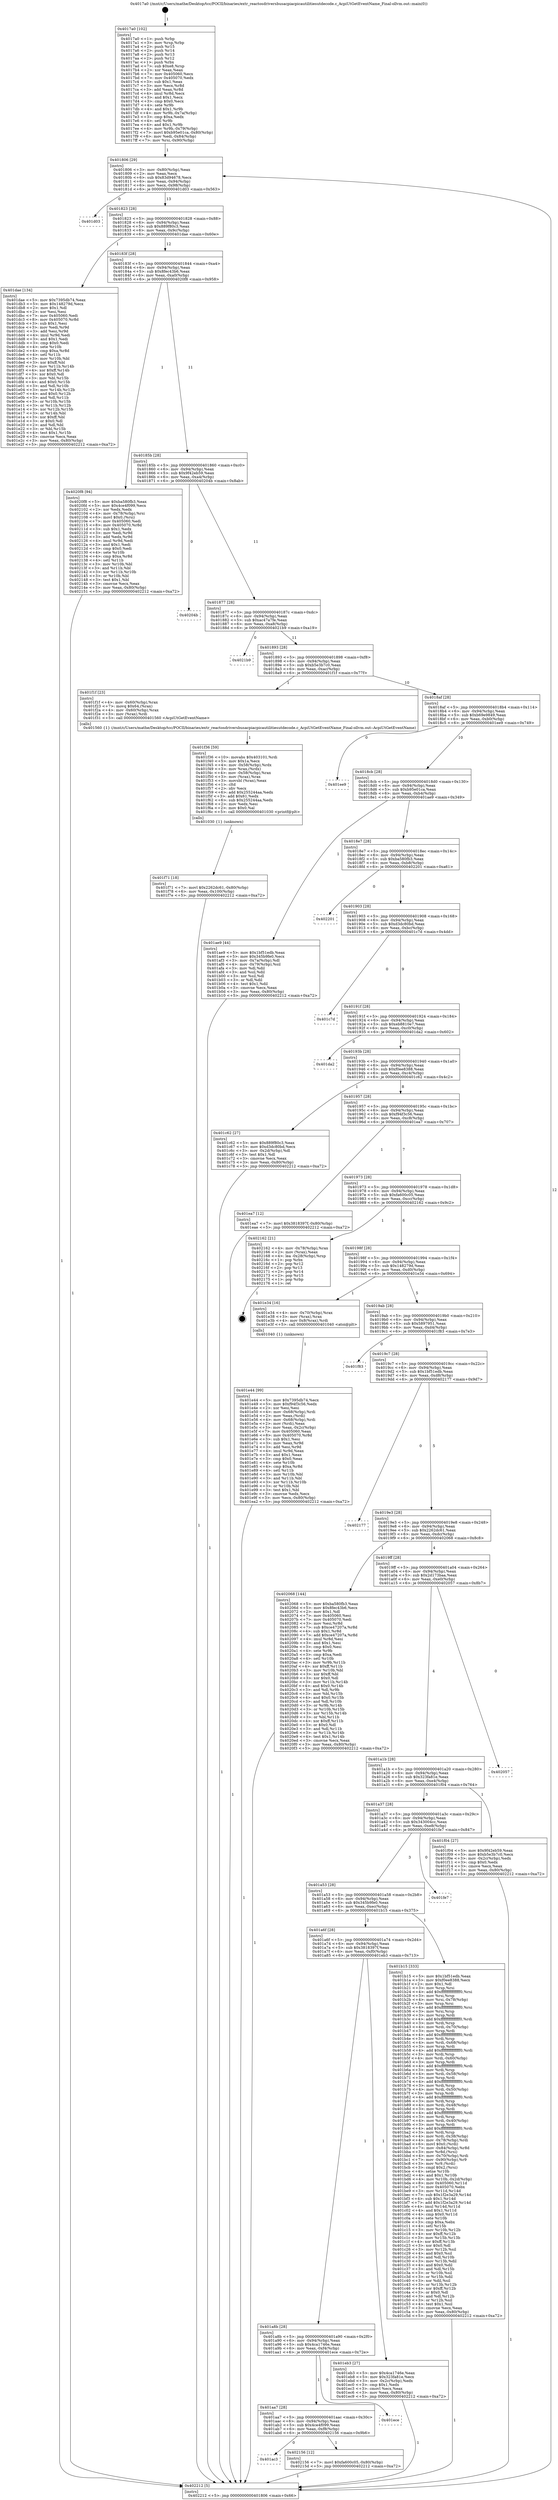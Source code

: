 digraph "0x4017a0" {
  label = "0x4017a0 (/mnt/c/Users/mathe/Desktop/tcc/POCII/binaries/extr_reactosdriversbusacpiacpicautilitiesutdecode.c_AcpiUtGetEventName_Final-ollvm.out::main(0))"
  labelloc = "t"
  node[shape=record]

  Entry [label="",width=0.3,height=0.3,shape=circle,fillcolor=black,style=filled]
  "0x401806" [label="{
     0x401806 [29]\l
     | [instrs]\l
     &nbsp;&nbsp;0x401806 \<+3\>: mov -0x80(%rbp),%eax\l
     &nbsp;&nbsp;0x401809 \<+2\>: mov %eax,%ecx\l
     &nbsp;&nbsp;0x40180b \<+6\>: sub $0x83d94678,%ecx\l
     &nbsp;&nbsp;0x401811 \<+6\>: mov %eax,-0x94(%rbp)\l
     &nbsp;&nbsp;0x401817 \<+6\>: mov %ecx,-0x98(%rbp)\l
     &nbsp;&nbsp;0x40181d \<+6\>: je 0000000000401d03 \<main+0x563\>\l
  }"]
  "0x401d03" [label="{
     0x401d03\l
  }", style=dashed]
  "0x401823" [label="{
     0x401823 [28]\l
     | [instrs]\l
     &nbsp;&nbsp;0x401823 \<+5\>: jmp 0000000000401828 \<main+0x88\>\l
     &nbsp;&nbsp;0x401828 \<+6\>: mov -0x94(%rbp),%eax\l
     &nbsp;&nbsp;0x40182e \<+5\>: sub $0x889f80c3,%eax\l
     &nbsp;&nbsp;0x401833 \<+6\>: mov %eax,-0x9c(%rbp)\l
     &nbsp;&nbsp;0x401839 \<+6\>: je 0000000000401dae \<main+0x60e\>\l
  }"]
  Exit [label="",width=0.3,height=0.3,shape=circle,fillcolor=black,style=filled,peripheries=2]
  "0x401dae" [label="{
     0x401dae [134]\l
     | [instrs]\l
     &nbsp;&nbsp;0x401dae \<+5\>: mov $0x7395db74,%eax\l
     &nbsp;&nbsp;0x401db3 \<+5\>: mov $0x148279d,%ecx\l
     &nbsp;&nbsp;0x401db8 \<+2\>: mov $0x1,%dl\l
     &nbsp;&nbsp;0x401dba \<+2\>: xor %esi,%esi\l
     &nbsp;&nbsp;0x401dbc \<+7\>: mov 0x405060,%edi\l
     &nbsp;&nbsp;0x401dc3 \<+8\>: mov 0x405070,%r8d\l
     &nbsp;&nbsp;0x401dcb \<+3\>: sub $0x1,%esi\l
     &nbsp;&nbsp;0x401dce \<+3\>: mov %edi,%r9d\l
     &nbsp;&nbsp;0x401dd1 \<+3\>: add %esi,%r9d\l
     &nbsp;&nbsp;0x401dd4 \<+4\>: imul %r9d,%edi\l
     &nbsp;&nbsp;0x401dd8 \<+3\>: and $0x1,%edi\l
     &nbsp;&nbsp;0x401ddb \<+3\>: cmp $0x0,%edi\l
     &nbsp;&nbsp;0x401dde \<+4\>: sete %r10b\l
     &nbsp;&nbsp;0x401de2 \<+4\>: cmp $0xa,%r8d\l
     &nbsp;&nbsp;0x401de6 \<+4\>: setl %r11b\l
     &nbsp;&nbsp;0x401dea \<+3\>: mov %r10b,%bl\l
     &nbsp;&nbsp;0x401ded \<+3\>: xor $0xff,%bl\l
     &nbsp;&nbsp;0x401df0 \<+3\>: mov %r11b,%r14b\l
     &nbsp;&nbsp;0x401df3 \<+4\>: xor $0xff,%r14b\l
     &nbsp;&nbsp;0x401df7 \<+3\>: xor $0x0,%dl\l
     &nbsp;&nbsp;0x401dfa \<+3\>: mov %bl,%r15b\l
     &nbsp;&nbsp;0x401dfd \<+4\>: and $0x0,%r15b\l
     &nbsp;&nbsp;0x401e01 \<+3\>: and %dl,%r10b\l
     &nbsp;&nbsp;0x401e04 \<+3\>: mov %r14b,%r12b\l
     &nbsp;&nbsp;0x401e07 \<+4\>: and $0x0,%r12b\l
     &nbsp;&nbsp;0x401e0b \<+3\>: and %dl,%r11b\l
     &nbsp;&nbsp;0x401e0e \<+3\>: or %r10b,%r15b\l
     &nbsp;&nbsp;0x401e11 \<+3\>: or %r11b,%r12b\l
     &nbsp;&nbsp;0x401e14 \<+3\>: xor %r12b,%r15b\l
     &nbsp;&nbsp;0x401e17 \<+3\>: or %r14b,%bl\l
     &nbsp;&nbsp;0x401e1a \<+3\>: xor $0xff,%bl\l
     &nbsp;&nbsp;0x401e1d \<+3\>: or $0x0,%dl\l
     &nbsp;&nbsp;0x401e20 \<+2\>: and %dl,%bl\l
     &nbsp;&nbsp;0x401e22 \<+3\>: or %bl,%r15b\l
     &nbsp;&nbsp;0x401e25 \<+4\>: test $0x1,%r15b\l
     &nbsp;&nbsp;0x401e29 \<+3\>: cmovne %ecx,%eax\l
     &nbsp;&nbsp;0x401e2c \<+3\>: mov %eax,-0x80(%rbp)\l
     &nbsp;&nbsp;0x401e2f \<+5\>: jmp 0000000000402212 \<main+0xa72\>\l
  }"]
  "0x40183f" [label="{
     0x40183f [28]\l
     | [instrs]\l
     &nbsp;&nbsp;0x40183f \<+5\>: jmp 0000000000401844 \<main+0xa4\>\l
     &nbsp;&nbsp;0x401844 \<+6\>: mov -0x94(%rbp),%eax\l
     &nbsp;&nbsp;0x40184a \<+5\>: sub $0x8fec43b6,%eax\l
     &nbsp;&nbsp;0x40184f \<+6\>: mov %eax,-0xa0(%rbp)\l
     &nbsp;&nbsp;0x401855 \<+6\>: je 00000000004020f8 \<main+0x958\>\l
  }"]
  "0x401ac3" [label="{
     0x401ac3\l
  }", style=dashed]
  "0x4020f8" [label="{
     0x4020f8 [94]\l
     | [instrs]\l
     &nbsp;&nbsp;0x4020f8 \<+5\>: mov $0xba580fb3,%eax\l
     &nbsp;&nbsp;0x4020fd \<+5\>: mov $0x4ce4f099,%ecx\l
     &nbsp;&nbsp;0x402102 \<+2\>: xor %edx,%edx\l
     &nbsp;&nbsp;0x402104 \<+4\>: mov -0x78(%rbp),%rsi\l
     &nbsp;&nbsp;0x402108 \<+6\>: movl $0x0,(%rsi)\l
     &nbsp;&nbsp;0x40210e \<+7\>: mov 0x405060,%edi\l
     &nbsp;&nbsp;0x402115 \<+8\>: mov 0x405070,%r8d\l
     &nbsp;&nbsp;0x40211d \<+3\>: sub $0x1,%edx\l
     &nbsp;&nbsp;0x402120 \<+3\>: mov %edi,%r9d\l
     &nbsp;&nbsp;0x402123 \<+3\>: add %edx,%r9d\l
     &nbsp;&nbsp;0x402126 \<+4\>: imul %r9d,%edi\l
     &nbsp;&nbsp;0x40212a \<+3\>: and $0x1,%edi\l
     &nbsp;&nbsp;0x40212d \<+3\>: cmp $0x0,%edi\l
     &nbsp;&nbsp;0x402130 \<+4\>: sete %r10b\l
     &nbsp;&nbsp;0x402134 \<+4\>: cmp $0xa,%r8d\l
     &nbsp;&nbsp;0x402138 \<+4\>: setl %r11b\l
     &nbsp;&nbsp;0x40213c \<+3\>: mov %r10b,%bl\l
     &nbsp;&nbsp;0x40213f \<+3\>: and %r11b,%bl\l
     &nbsp;&nbsp;0x402142 \<+3\>: xor %r11b,%r10b\l
     &nbsp;&nbsp;0x402145 \<+3\>: or %r10b,%bl\l
     &nbsp;&nbsp;0x402148 \<+3\>: test $0x1,%bl\l
     &nbsp;&nbsp;0x40214b \<+3\>: cmovne %ecx,%eax\l
     &nbsp;&nbsp;0x40214e \<+3\>: mov %eax,-0x80(%rbp)\l
     &nbsp;&nbsp;0x402151 \<+5\>: jmp 0000000000402212 \<main+0xa72\>\l
  }"]
  "0x40185b" [label="{
     0x40185b [28]\l
     | [instrs]\l
     &nbsp;&nbsp;0x40185b \<+5\>: jmp 0000000000401860 \<main+0xc0\>\l
     &nbsp;&nbsp;0x401860 \<+6\>: mov -0x94(%rbp),%eax\l
     &nbsp;&nbsp;0x401866 \<+5\>: sub $0x9f42eb59,%eax\l
     &nbsp;&nbsp;0x40186b \<+6\>: mov %eax,-0xa4(%rbp)\l
     &nbsp;&nbsp;0x401871 \<+6\>: je 000000000040204b \<main+0x8ab\>\l
  }"]
  "0x402156" [label="{
     0x402156 [12]\l
     | [instrs]\l
     &nbsp;&nbsp;0x402156 \<+7\>: movl $0xfa600c05,-0x80(%rbp)\l
     &nbsp;&nbsp;0x40215d \<+5\>: jmp 0000000000402212 \<main+0xa72\>\l
  }"]
  "0x40204b" [label="{
     0x40204b\l
  }", style=dashed]
  "0x401877" [label="{
     0x401877 [28]\l
     | [instrs]\l
     &nbsp;&nbsp;0x401877 \<+5\>: jmp 000000000040187c \<main+0xdc\>\l
     &nbsp;&nbsp;0x40187c \<+6\>: mov -0x94(%rbp),%eax\l
     &nbsp;&nbsp;0x401882 \<+5\>: sub $0xac47a7fe,%eax\l
     &nbsp;&nbsp;0x401887 \<+6\>: mov %eax,-0xa8(%rbp)\l
     &nbsp;&nbsp;0x40188d \<+6\>: je 00000000004021b9 \<main+0xa19\>\l
  }"]
  "0x401aa7" [label="{
     0x401aa7 [28]\l
     | [instrs]\l
     &nbsp;&nbsp;0x401aa7 \<+5\>: jmp 0000000000401aac \<main+0x30c\>\l
     &nbsp;&nbsp;0x401aac \<+6\>: mov -0x94(%rbp),%eax\l
     &nbsp;&nbsp;0x401ab2 \<+5\>: sub $0x4ce4f099,%eax\l
     &nbsp;&nbsp;0x401ab7 \<+6\>: mov %eax,-0xf8(%rbp)\l
     &nbsp;&nbsp;0x401abd \<+6\>: je 0000000000402156 \<main+0x9b6\>\l
  }"]
  "0x4021b9" [label="{
     0x4021b9\l
  }", style=dashed]
  "0x401893" [label="{
     0x401893 [28]\l
     | [instrs]\l
     &nbsp;&nbsp;0x401893 \<+5\>: jmp 0000000000401898 \<main+0xf8\>\l
     &nbsp;&nbsp;0x401898 \<+6\>: mov -0x94(%rbp),%eax\l
     &nbsp;&nbsp;0x40189e \<+5\>: sub $0xb5e3b7c0,%eax\l
     &nbsp;&nbsp;0x4018a3 \<+6\>: mov %eax,-0xac(%rbp)\l
     &nbsp;&nbsp;0x4018a9 \<+6\>: je 0000000000401f1f \<main+0x77f\>\l
  }"]
  "0x401ece" [label="{
     0x401ece\l
  }", style=dashed]
  "0x401f1f" [label="{
     0x401f1f [23]\l
     | [instrs]\l
     &nbsp;&nbsp;0x401f1f \<+4\>: mov -0x60(%rbp),%rax\l
     &nbsp;&nbsp;0x401f23 \<+7\>: movq $0x64,(%rax)\l
     &nbsp;&nbsp;0x401f2a \<+4\>: mov -0x60(%rbp),%rax\l
     &nbsp;&nbsp;0x401f2e \<+3\>: mov (%rax),%rdi\l
     &nbsp;&nbsp;0x401f31 \<+5\>: call 0000000000401560 \<AcpiUtGetEventName\>\l
     | [calls]\l
     &nbsp;&nbsp;0x401560 \{1\} (/mnt/c/Users/mathe/Desktop/tcc/POCII/binaries/extr_reactosdriversbusacpiacpicautilitiesutdecode.c_AcpiUtGetEventName_Final-ollvm.out::AcpiUtGetEventName)\l
  }"]
  "0x4018af" [label="{
     0x4018af [28]\l
     | [instrs]\l
     &nbsp;&nbsp;0x4018af \<+5\>: jmp 00000000004018b4 \<main+0x114\>\l
     &nbsp;&nbsp;0x4018b4 \<+6\>: mov -0x94(%rbp),%eax\l
     &nbsp;&nbsp;0x4018ba \<+5\>: sub $0xb69e9849,%eax\l
     &nbsp;&nbsp;0x4018bf \<+6\>: mov %eax,-0xb0(%rbp)\l
     &nbsp;&nbsp;0x4018c5 \<+6\>: je 0000000000401ee9 \<main+0x749\>\l
  }"]
  "0x401f71" [label="{
     0x401f71 [18]\l
     | [instrs]\l
     &nbsp;&nbsp;0x401f71 \<+7\>: movl $0x2262dc61,-0x80(%rbp)\l
     &nbsp;&nbsp;0x401f78 \<+6\>: mov %eax,-0x100(%rbp)\l
     &nbsp;&nbsp;0x401f7e \<+5\>: jmp 0000000000402212 \<main+0xa72\>\l
  }"]
  "0x401ee9" [label="{
     0x401ee9\l
  }", style=dashed]
  "0x4018cb" [label="{
     0x4018cb [28]\l
     | [instrs]\l
     &nbsp;&nbsp;0x4018cb \<+5\>: jmp 00000000004018d0 \<main+0x130\>\l
     &nbsp;&nbsp;0x4018d0 \<+6\>: mov -0x94(%rbp),%eax\l
     &nbsp;&nbsp;0x4018d6 \<+5\>: sub $0xb95e01ca,%eax\l
     &nbsp;&nbsp;0x4018db \<+6\>: mov %eax,-0xb4(%rbp)\l
     &nbsp;&nbsp;0x4018e1 \<+6\>: je 0000000000401ae9 \<main+0x349\>\l
  }"]
  "0x401f36" [label="{
     0x401f36 [59]\l
     | [instrs]\l
     &nbsp;&nbsp;0x401f36 \<+10\>: movabs $0x403101,%rdi\l
     &nbsp;&nbsp;0x401f40 \<+5\>: mov $0x1a,%ecx\l
     &nbsp;&nbsp;0x401f45 \<+4\>: mov -0x58(%rbp),%rdx\l
     &nbsp;&nbsp;0x401f49 \<+3\>: mov %rax,(%rdx)\l
     &nbsp;&nbsp;0x401f4c \<+4\>: mov -0x58(%rbp),%rax\l
     &nbsp;&nbsp;0x401f50 \<+3\>: mov (%rax),%rax\l
     &nbsp;&nbsp;0x401f53 \<+3\>: movsbl (%rax),%eax\l
     &nbsp;&nbsp;0x401f56 \<+1\>: cltd\l
     &nbsp;&nbsp;0x401f57 \<+2\>: idiv %ecx\l
     &nbsp;&nbsp;0x401f59 \<+6\>: add $0x255244aa,%edx\l
     &nbsp;&nbsp;0x401f5f \<+3\>: add $0x61,%edx\l
     &nbsp;&nbsp;0x401f62 \<+6\>: sub $0x255244aa,%edx\l
     &nbsp;&nbsp;0x401f68 \<+2\>: mov %edx,%esi\l
     &nbsp;&nbsp;0x401f6a \<+2\>: mov $0x0,%al\l
     &nbsp;&nbsp;0x401f6c \<+5\>: call 0000000000401030 \<printf@plt\>\l
     | [calls]\l
     &nbsp;&nbsp;0x401030 \{1\} (unknown)\l
  }"]
  "0x401ae9" [label="{
     0x401ae9 [44]\l
     | [instrs]\l
     &nbsp;&nbsp;0x401ae9 \<+5\>: mov $0x1bf51edb,%eax\l
     &nbsp;&nbsp;0x401aee \<+5\>: mov $0x345b9fe0,%ecx\l
     &nbsp;&nbsp;0x401af3 \<+3\>: mov -0x7a(%rbp),%dl\l
     &nbsp;&nbsp;0x401af6 \<+4\>: mov -0x79(%rbp),%sil\l
     &nbsp;&nbsp;0x401afa \<+3\>: mov %dl,%dil\l
     &nbsp;&nbsp;0x401afd \<+3\>: and %sil,%dil\l
     &nbsp;&nbsp;0x401b00 \<+3\>: xor %sil,%dl\l
     &nbsp;&nbsp;0x401b03 \<+3\>: or %dl,%dil\l
     &nbsp;&nbsp;0x401b06 \<+4\>: test $0x1,%dil\l
     &nbsp;&nbsp;0x401b0a \<+3\>: cmovne %ecx,%eax\l
     &nbsp;&nbsp;0x401b0d \<+3\>: mov %eax,-0x80(%rbp)\l
     &nbsp;&nbsp;0x401b10 \<+5\>: jmp 0000000000402212 \<main+0xa72\>\l
  }"]
  "0x4018e7" [label="{
     0x4018e7 [28]\l
     | [instrs]\l
     &nbsp;&nbsp;0x4018e7 \<+5\>: jmp 00000000004018ec \<main+0x14c\>\l
     &nbsp;&nbsp;0x4018ec \<+6\>: mov -0x94(%rbp),%eax\l
     &nbsp;&nbsp;0x4018f2 \<+5\>: sub $0xba580fb3,%eax\l
     &nbsp;&nbsp;0x4018f7 \<+6\>: mov %eax,-0xb8(%rbp)\l
     &nbsp;&nbsp;0x4018fd \<+6\>: je 0000000000402201 \<main+0xa61\>\l
  }"]
  "0x402212" [label="{
     0x402212 [5]\l
     | [instrs]\l
     &nbsp;&nbsp;0x402212 \<+5\>: jmp 0000000000401806 \<main+0x66\>\l
  }"]
  "0x4017a0" [label="{
     0x4017a0 [102]\l
     | [instrs]\l
     &nbsp;&nbsp;0x4017a0 \<+1\>: push %rbp\l
     &nbsp;&nbsp;0x4017a1 \<+3\>: mov %rsp,%rbp\l
     &nbsp;&nbsp;0x4017a4 \<+2\>: push %r15\l
     &nbsp;&nbsp;0x4017a6 \<+2\>: push %r14\l
     &nbsp;&nbsp;0x4017a8 \<+2\>: push %r13\l
     &nbsp;&nbsp;0x4017aa \<+2\>: push %r12\l
     &nbsp;&nbsp;0x4017ac \<+1\>: push %rbx\l
     &nbsp;&nbsp;0x4017ad \<+7\>: sub $0xe8,%rsp\l
     &nbsp;&nbsp;0x4017b4 \<+2\>: xor %eax,%eax\l
     &nbsp;&nbsp;0x4017b6 \<+7\>: mov 0x405060,%ecx\l
     &nbsp;&nbsp;0x4017bd \<+7\>: mov 0x405070,%edx\l
     &nbsp;&nbsp;0x4017c4 \<+3\>: sub $0x1,%eax\l
     &nbsp;&nbsp;0x4017c7 \<+3\>: mov %ecx,%r8d\l
     &nbsp;&nbsp;0x4017ca \<+3\>: add %eax,%r8d\l
     &nbsp;&nbsp;0x4017cd \<+4\>: imul %r8d,%ecx\l
     &nbsp;&nbsp;0x4017d1 \<+3\>: and $0x1,%ecx\l
     &nbsp;&nbsp;0x4017d4 \<+3\>: cmp $0x0,%ecx\l
     &nbsp;&nbsp;0x4017d7 \<+4\>: sete %r9b\l
     &nbsp;&nbsp;0x4017db \<+4\>: and $0x1,%r9b\l
     &nbsp;&nbsp;0x4017df \<+4\>: mov %r9b,-0x7a(%rbp)\l
     &nbsp;&nbsp;0x4017e3 \<+3\>: cmp $0xa,%edx\l
     &nbsp;&nbsp;0x4017e6 \<+4\>: setl %r9b\l
     &nbsp;&nbsp;0x4017ea \<+4\>: and $0x1,%r9b\l
     &nbsp;&nbsp;0x4017ee \<+4\>: mov %r9b,-0x79(%rbp)\l
     &nbsp;&nbsp;0x4017f2 \<+7\>: movl $0xb95e01ca,-0x80(%rbp)\l
     &nbsp;&nbsp;0x4017f9 \<+6\>: mov %edi,-0x84(%rbp)\l
     &nbsp;&nbsp;0x4017ff \<+7\>: mov %rsi,-0x90(%rbp)\l
  }"]
  "0x401a8b" [label="{
     0x401a8b [28]\l
     | [instrs]\l
     &nbsp;&nbsp;0x401a8b \<+5\>: jmp 0000000000401a90 \<main+0x2f0\>\l
     &nbsp;&nbsp;0x401a90 \<+6\>: mov -0x94(%rbp),%eax\l
     &nbsp;&nbsp;0x401a96 \<+5\>: sub $0x4ca1746e,%eax\l
     &nbsp;&nbsp;0x401a9b \<+6\>: mov %eax,-0xf4(%rbp)\l
     &nbsp;&nbsp;0x401aa1 \<+6\>: je 0000000000401ece \<main+0x72e\>\l
  }"]
  "0x402201" [label="{
     0x402201\l
  }", style=dashed]
  "0x401903" [label="{
     0x401903 [28]\l
     | [instrs]\l
     &nbsp;&nbsp;0x401903 \<+5\>: jmp 0000000000401908 \<main+0x168\>\l
     &nbsp;&nbsp;0x401908 \<+6\>: mov -0x94(%rbp),%eax\l
     &nbsp;&nbsp;0x40190e \<+5\>: sub $0xd3dc80bd,%eax\l
     &nbsp;&nbsp;0x401913 \<+6\>: mov %eax,-0xbc(%rbp)\l
     &nbsp;&nbsp;0x401919 \<+6\>: je 0000000000401c7d \<main+0x4dd\>\l
  }"]
  "0x401eb3" [label="{
     0x401eb3 [27]\l
     | [instrs]\l
     &nbsp;&nbsp;0x401eb3 \<+5\>: mov $0x4ca1746e,%eax\l
     &nbsp;&nbsp;0x401eb8 \<+5\>: mov $0x323fa81e,%ecx\l
     &nbsp;&nbsp;0x401ebd \<+3\>: mov -0x2c(%rbp),%edx\l
     &nbsp;&nbsp;0x401ec0 \<+3\>: cmp $0x1,%edx\l
     &nbsp;&nbsp;0x401ec3 \<+3\>: cmovl %ecx,%eax\l
     &nbsp;&nbsp;0x401ec6 \<+3\>: mov %eax,-0x80(%rbp)\l
     &nbsp;&nbsp;0x401ec9 \<+5\>: jmp 0000000000402212 \<main+0xa72\>\l
  }"]
  "0x401c7d" [label="{
     0x401c7d\l
  }", style=dashed]
  "0x40191f" [label="{
     0x40191f [28]\l
     | [instrs]\l
     &nbsp;&nbsp;0x40191f \<+5\>: jmp 0000000000401924 \<main+0x184\>\l
     &nbsp;&nbsp;0x401924 \<+6\>: mov -0x94(%rbp),%eax\l
     &nbsp;&nbsp;0x40192a \<+5\>: sub $0xeb8810e7,%eax\l
     &nbsp;&nbsp;0x40192f \<+6\>: mov %eax,-0xc0(%rbp)\l
     &nbsp;&nbsp;0x401935 \<+6\>: je 0000000000401da2 \<main+0x602\>\l
  }"]
  "0x401e44" [label="{
     0x401e44 [99]\l
     | [instrs]\l
     &nbsp;&nbsp;0x401e44 \<+5\>: mov $0x7395db74,%ecx\l
     &nbsp;&nbsp;0x401e49 \<+5\>: mov $0xf94f3c56,%edx\l
     &nbsp;&nbsp;0x401e4e \<+2\>: xor %esi,%esi\l
     &nbsp;&nbsp;0x401e50 \<+4\>: mov -0x68(%rbp),%rdi\l
     &nbsp;&nbsp;0x401e54 \<+2\>: mov %eax,(%rdi)\l
     &nbsp;&nbsp;0x401e56 \<+4\>: mov -0x68(%rbp),%rdi\l
     &nbsp;&nbsp;0x401e5a \<+2\>: mov (%rdi),%eax\l
     &nbsp;&nbsp;0x401e5c \<+3\>: mov %eax,-0x2c(%rbp)\l
     &nbsp;&nbsp;0x401e5f \<+7\>: mov 0x405060,%eax\l
     &nbsp;&nbsp;0x401e66 \<+8\>: mov 0x405070,%r8d\l
     &nbsp;&nbsp;0x401e6e \<+3\>: sub $0x1,%esi\l
     &nbsp;&nbsp;0x401e71 \<+3\>: mov %eax,%r9d\l
     &nbsp;&nbsp;0x401e74 \<+3\>: add %esi,%r9d\l
     &nbsp;&nbsp;0x401e77 \<+4\>: imul %r9d,%eax\l
     &nbsp;&nbsp;0x401e7b \<+3\>: and $0x1,%eax\l
     &nbsp;&nbsp;0x401e7e \<+3\>: cmp $0x0,%eax\l
     &nbsp;&nbsp;0x401e81 \<+4\>: sete %r10b\l
     &nbsp;&nbsp;0x401e85 \<+4\>: cmp $0xa,%r8d\l
     &nbsp;&nbsp;0x401e89 \<+4\>: setl %r11b\l
     &nbsp;&nbsp;0x401e8d \<+3\>: mov %r10b,%bl\l
     &nbsp;&nbsp;0x401e90 \<+3\>: and %r11b,%bl\l
     &nbsp;&nbsp;0x401e93 \<+3\>: xor %r11b,%r10b\l
     &nbsp;&nbsp;0x401e96 \<+3\>: or %r10b,%bl\l
     &nbsp;&nbsp;0x401e99 \<+3\>: test $0x1,%bl\l
     &nbsp;&nbsp;0x401e9c \<+3\>: cmovne %edx,%ecx\l
     &nbsp;&nbsp;0x401e9f \<+3\>: mov %ecx,-0x80(%rbp)\l
     &nbsp;&nbsp;0x401ea2 \<+5\>: jmp 0000000000402212 \<main+0xa72\>\l
  }"]
  "0x401da2" [label="{
     0x401da2\l
  }", style=dashed]
  "0x40193b" [label="{
     0x40193b [28]\l
     | [instrs]\l
     &nbsp;&nbsp;0x40193b \<+5\>: jmp 0000000000401940 \<main+0x1a0\>\l
     &nbsp;&nbsp;0x401940 \<+6\>: mov -0x94(%rbp),%eax\l
     &nbsp;&nbsp;0x401946 \<+5\>: sub $0xf0ee8388,%eax\l
     &nbsp;&nbsp;0x40194b \<+6\>: mov %eax,-0xc4(%rbp)\l
     &nbsp;&nbsp;0x401951 \<+6\>: je 0000000000401c62 \<main+0x4c2\>\l
  }"]
  "0x401a6f" [label="{
     0x401a6f [28]\l
     | [instrs]\l
     &nbsp;&nbsp;0x401a6f \<+5\>: jmp 0000000000401a74 \<main+0x2d4\>\l
     &nbsp;&nbsp;0x401a74 \<+6\>: mov -0x94(%rbp),%eax\l
     &nbsp;&nbsp;0x401a7a \<+5\>: sub $0x3818397f,%eax\l
     &nbsp;&nbsp;0x401a7f \<+6\>: mov %eax,-0xf0(%rbp)\l
     &nbsp;&nbsp;0x401a85 \<+6\>: je 0000000000401eb3 \<main+0x713\>\l
  }"]
  "0x401c62" [label="{
     0x401c62 [27]\l
     | [instrs]\l
     &nbsp;&nbsp;0x401c62 \<+5\>: mov $0x889f80c3,%eax\l
     &nbsp;&nbsp;0x401c67 \<+5\>: mov $0xd3dc80bd,%ecx\l
     &nbsp;&nbsp;0x401c6c \<+3\>: mov -0x2d(%rbp),%dl\l
     &nbsp;&nbsp;0x401c6f \<+3\>: test $0x1,%dl\l
     &nbsp;&nbsp;0x401c72 \<+3\>: cmovne %ecx,%eax\l
     &nbsp;&nbsp;0x401c75 \<+3\>: mov %eax,-0x80(%rbp)\l
     &nbsp;&nbsp;0x401c78 \<+5\>: jmp 0000000000402212 \<main+0xa72\>\l
  }"]
  "0x401957" [label="{
     0x401957 [28]\l
     | [instrs]\l
     &nbsp;&nbsp;0x401957 \<+5\>: jmp 000000000040195c \<main+0x1bc\>\l
     &nbsp;&nbsp;0x40195c \<+6\>: mov -0x94(%rbp),%eax\l
     &nbsp;&nbsp;0x401962 \<+5\>: sub $0xf94f3c56,%eax\l
     &nbsp;&nbsp;0x401967 \<+6\>: mov %eax,-0xc8(%rbp)\l
     &nbsp;&nbsp;0x40196d \<+6\>: je 0000000000401ea7 \<main+0x707\>\l
  }"]
  "0x401b15" [label="{
     0x401b15 [333]\l
     | [instrs]\l
     &nbsp;&nbsp;0x401b15 \<+5\>: mov $0x1bf51edb,%eax\l
     &nbsp;&nbsp;0x401b1a \<+5\>: mov $0xf0ee8388,%ecx\l
     &nbsp;&nbsp;0x401b1f \<+2\>: mov $0x1,%dl\l
     &nbsp;&nbsp;0x401b21 \<+3\>: mov %rsp,%rsi\l
     &nbsp;&nbsp;0x401b24 \<+4\>: add $0xfffffffffffffff0,%rsi\l
     &nbsp;&nbsp;0x401b28 \<+3\>: mov %rsi,%rsp\l
     &nbsp;&nbsp;0x401b2b \<+4\>: mov %rsi,-0x78(%rbp)\l
     &nbsp;&nbsp;0x401b2f \<+3\>: mov %rsp,%rsi\l
     &nbsp;&nbsp;0x401b32 \<+4\>: add $0xfffffffffffffff0,%rsi\l
     &nbsp;&nbsp;0x401b36 \<+3\>: mov %rsi,%rsp\l
     &nbsp;&nbsp;0x401b39 \<+3\>: mov %rsp,%rdi\l
     &nbsp;&nbsp;0x401b3c \<+4\>: add $0xfffffffffffffff0,%rdi\l
     &nbsp;&nbsp;0x401b40 \<+3\>: mov %rdi,%rsp\l
     &nbsp;&nbsp;0x401b43 \<+4\>: mov %rdi,-0x70(%rbp)\l
     &nbsp;&nbsp;0x401b47 \<+3\>: mov %rsp,%rdi\l
     &nbsp;&nbsp;0x401b4a \<+4\>: add $0xfffffffffffffff0,%rdi\l
     &nbsp;&nbsp;0x401b4e \<+3\>: mov %rdi,%rsp\l
     &nbsp;&nbsp;0x401b51 \<+4\>: mov %rdi,-0x68(%rbp)\l
     &nbsp;&nbsp;0x401b55 \<+3\>: mov %rsp,%rdi\l
     &nbsp;&nbsp;0x401b58 \<+4\>: add $0xfffffffffffffff0,%rdi\l
     &nbsp;&nbsp;0x401b5c \<+3\>: mov %rdi,%rsp\l
     &nbsp;&nbsp;0x401b5f \<+4\>: mov %rdi,-0x60(%rbp)\l
     &nbsp;&nbsp;0x401b63 \<+3\>: mov %rsp,%rdi\l
     &nbsp;&nbsp;0x401b66 \<+4\>: add $0xfffffffffffffff0,%rdi\l
     &nbsp;&nbsp;0x401b6a \<+3\>: mov %rdi,%rsp\l
     &nbsp;&nbsp;0x401b6d \<+4\>: mov %rdi,-0x58(%rbp)\l
     &nbsp;&nbsp;0x401b71 \<+3\>: mov %rsp,%rdi\l
     &nbsp;&nbsp;0x401b74 \<+4\>: add $0xfffffffffffffff0,%rdi\l
     &nbsp;&nbsp;0x401b78 \<+3\>: mov %rdi,%rsp\l
     &nbsp;&nbsp;0x401b7b \<+4\>: mov %rdi,-0x50(%rbp)\l
     &nbsp;&nbsp;0x401b7f \<+3\>: mov %rsp,%rdi\l
     &nbsp;&nbsp;0x401b82 \<+4\>: add $0xfffffffffffffff0,%rdi\l
     &nbsp;&nbsp;0x401b86 \<+3\>: mov %rdi,%rsp\l
     &nbsp;&nbsp;0x401b89 \<+4\>: mov %rdi,-0x48(%rbp)\l
     &nbsp;&nbsp;0x401b8d \<+3\>: mov %rsp,%rdi\l
     &nbsp;&nbsp;0x401b90 \<+4\>: add $0xfffffffffffffff0,%rdi\l
     &nbsp;&nbsp;0x401b94 \<+3\>: mov %rdi,%rsp\l
     &nbsp;&nbsp;0x401b97 \<+4\>: mov %rdi,-0x40(%rbp)\l
     &nbsp;&nbsp;0x401b9b \<+3\>: mov %rsp,%rdi\l
     &nbsp;&nbsp;0x401b9e \<+4\>: add $0xfffffffffffffff0,%rdi\l
     &nbsp;&nbsp;0x401ba2 \<+3\>: mov %rdi,%rsp\l
     &nbsp;&nbsp;0x401ba5 \<+4\>: mov %rdi,-0x38(%rbp)\l
     &nbsp;&nbsp;0x401ba9 \<+4\>: mov -0x78(%rbp),%rdi\l
     &nbsp;&nbsp;0x401bad \<+6\>: movl $0x0,(%rdi)\l
     &nbsp;&nbsp;0x401bb3 \<+7\>: mov -0x84(%rbp),%r8d\l
     &nbsp;&nbsp;0x401bba \<+3\>: mov %r8d,(%rsi)\l
     &nbsp;&nbsp;0x401bbd \<+4\>: mov -0x70(%rbp),%rdi\l
     &nbsp;&nbsp;0x401bc1 \<+7\>: mov -0x90(%rbp),%r9\l
     &nbsp;&nbsp;0x401bc8 \<+3\>: mov %r9,(%rdi)\l
     &nbsp;&nbsp;0x401bcb \<+3\>: cmpl $0x2,(%rsi)\l
     &nbsp;&nbsp;0x401bce \<+4\>: setne %r10b\l
     &nbsp;&nbsp;0x401bd2 \<+4\>: and $0x1,%r10b\l
     &nbsp;&nbsp;0x401bd6 \<+4\>: mov %r10b,-0x2d(%rbp)\l
     &nbsp;&nbsp;0x401bda \<+8\>: mov 0x405060,%r11d\l
     &nbsp;&nbsp;0x401be2 \<+7\>: mov 0x405070,%ebx\l
     &nbsp;&nbsp;0x401be9 \<+3\>: mov %r11d,%r14d\l
     &nbsp;&nbsp;0x401bec \<+7\>: sub $0x1f2e3a29,%r14d\l
     &nbsp;&nbsp;0x401bf3 \<+4\>: sub $0x1,%r14d\l
     &nbsp;&nbsp;0x401bf7 \<+7\>: add $0x1f2e3a29,%r14d\l
     &nbsp;&nbsp;0x401bfe \<+4\>: imul %r14d,%r11d\l
     &nbsp;&nbsp;0x401c02 \<+4\>: and $0x1,%r11d\l
     &nbsp;&nbsp;0x401c06 \<+4\>: cmp $0x0,%r11d\l
     &nbsp;&nbsp;0x401c0a \<+4\>: sete %r10b\l
     &nbsp;&nbsp;0x401c0e \<+3\>: cmp $0xa,%ebx\l
     &nbsp;&nbsp;0x401c11 \<+4\>: setl %r15b\l
     &nbsp;&nbsp;0x401c15 \<+3\>: mov %r10b,%r12b\l
     &nbsp;&nbsp;0x401c18 \<+4\>: xor $0xff,%r12b\l
     &nbsp;&nbsp;0x401c1c \<+3\>: mov %r15b,%r13b\l
     &nbsp;&nbsp;0x401c1f \<+4\>: xor $0xff,%r13b\l
     &nbsp;&nbsp;0x401c23 \<+3\>: xor $0x0,%dl\l
     &nbsp;&nbsp;0x401c26 \<+3\>: mov %r12b,%sil\l
     &nbsp;&nbsp;0x401c29 \<+4\>: and $0x0,%sil\l
     &nbsp;&nbsp;0x401c2d \<+3\>: and %dl,%r10b\l
     &nbsp;&nbsp;0x401c30 \<+3\>: mov %r13b,%dil\l
     &nbsp;&nbsp;0x401c33 \<+4\>: and $0x0,%dil\l
     &nbsp;&nbsp;0x401c37 \<+3\>: and %dl,%r15b\l
     &nbsp;&nbsp;0x401c3a \<+3\>: or %r10b,%sil\l
     &nbsp;&nbsp;0x401c3d \<+3\>: or %r15b,%dil\l
     &nbsp;&nbsp;0x401c40 \<+3\>: xor %dil,%sil\l
     &nbsp;&nbsp;0x401c43 \<+3\>: or %r13b,%r12b\l
     &nbsp;&nbsp;0x401c46 \<+4\>: xor $0xff,%r12b\l
     &nbsp;&nbsp;0x401c4a \<+3\>: or $0x0,%dl\l
     &nbsp;&nbsp;0x401c4d \<+3\>: and %dl,%r12b\l
     &nbsp;&nbsp;0x401c50 \<+3\>: or %r12b,%sil\l
     &nbsp;&nbsp;0x401c53 \<+4\>: test $0x1,%sil\l
     &nbsp;&nbsp;0x401c57 \<+3\>: cmovne %ecx,%eax\l
     &nbsp;&nbsp;0x401c5a \<+3\>: mov %eax,-0x80(%rbp)\l
     &nbsp;&nbsp;0x401c5d \<+5\>: jmp 0000000000402212 \<main+0xa72\>\l
  }"]
  "0x401ea7" [label="{
     0x401ea7 [12]\l
     | [instrs]\l
     &nbsp;&nbsp;0x401ea7 \<+7\>: movl $0x3818397f,-0x80(%rbp)\l
     &nbsp;&nbsp;0x401eae \<+5\>: jmp 0000000000402212 \<main+0xa72\>\l
  }"]
  "0x401973" [label="{
     0x401973 [28]\l
     | [instrs]\l
     &nbsp;&nbsp;0x401973 \<+5\>: jmp 0000000000401978 \<main+0x1d8\>\l
     &nbsp;&nbsp;0x401978 \<+6\>: mov -0x94(%rbp),%eax\l
     &nbsp;&nbsp;0x40197e \<+5\>: sub $0xfa600c05,%eax\l
     &nbsp;&nbsp;0x401983 \<+6\>: mov %eax,-0xcc(%rbp)\l
     &nbsp;&nbsp;0x401989 \<+6\>: je 0000000000402162 \<main+0x9c2\>\l
  }"]
  "0x401a53" [label="{
     0x401a53 [28]\l
     | [instrs]\l
     &nbsp;&nbsp;0x401a53 \<+5\>: jmp 0000000000401a58 \<main+0x2b8\>\l
     &nbsp;&nbsp;0x401a58 \<+6\>: mov -0x94(%rbp),%eax\l
     &nbsp;&nbsp;0x401a5e \<+5\>: sub $0x345b9fe0,%eax\l
     &nbsp;&nbsp;0x401a63 \<+6\>: mov %eax,-0xec(%rbp)\l
     &nbsp;&nbsp;0x401a69 \<+6\>: je 0000000000401b15 \<main+0x375\>\l
  }"]
  "0x402162" [label="{
     0x402162 [21]\l
     | [instrs]\l
     &nbsp;&nbsp;0x402162 \<+4\>: mov -0x78(%rbp),%rax\l
     &nbsp;&nbsp;0x402166 \<+2\>: mov (%rax),%eax\l
     &nbsp;&nbsp;0x402168 \<+4\>: lea -0x28(%rbp),%rsp\l
     &nbsp;&nbsp;0x40216c \<+1\>: pop %rbx\l
     &nbsp;&nbsp;0x40216d \<+2\>: pop %r12\l
     &nbsp;&nbsp;0x40216f \<+2\>: pop %r13\l
     &nbsp;&nbsp;0x402171 \<+2\>: pop %r14\l
     &nbsp;&nbsp;0x402173 \<+2\>: pop %r15\l
     &nbsp;&nbsp;0x402175 \<+1\>: pop %rbp\l
     &nbsp;&nbsp;0x402176 \<+1\>: ret\l
  }"]
  "0x40198f" [label="{
     0x40198f [28]\l
     | [instrs]\l
     &nbsp;&nbsp;0x40198f \<+5\>: jmp 0000000000401994 \<main+0x1f4\>\l
     &nbsp;&nbsp;0x401994 \<+6\>: mov -0x94(%rbp),%eax\l
     &nbsp;&nbsp;0x40199a \<+5\>: sub $0x148279d,%eax\l
     &nbsp;&nbsp;0x40199f \<+6\>: mov %eax,-0xd0(%rbp)\l
     &nbsp;&nbsp;0x4019a5 \<+6\>: je 0000000000401e34 \<main+0x694\>\l
  }"]
  "0x401fe7" [label="{
     0x401fe7\l
  }", style=dashed]
  "0x401e34" [label="{
     0x401e34 [16]\l
     | [instrs]\l
     &nbsp;&nbsp;0x401e34 \<+4\>: mov -0x70(%rbp),%rax\l
     &nbsp;&nbsp;0x401e38 \<+3\>: mov (%rax),%rax\l
     &nbsp;&nbsp;0x401e3b \<+4\>: mov 0x8(%rax),%rdi\l
     &nbsp;&nbsp;0x401e3f \<+5\>: call 0000000000401040 \<atoi@plt\>\l
     | [calls]\l
     &nbsp;&nbsp;0x401040 \{1\} (unknown)\l
  }"]
  "0x4019ab" [label="{
     0x4019ab [28]\l
     | [instrs]\l
     &nbsp;&nbsp;0x4019ab \<+5\>: jmp 00000000004019b0 \<main+0x210\>\l
     &nbsp;&nbsp;0x4019b0 \<+6\>: mov -0x94(%rbp),%eax\l
     &nbsp;&nbsp;0x4019b6 \<+5\>: sub $0x5897951,%eax\l
     &nbsp;&nbsp;0x4019bb \<+6\>: mov %eax,-0xd4(%rbp)\l
     &nbsp;&nbsp;0x4019c1 \<+6\>: je 0000000000401f83 \<main+0x7e3\>\l
  }"]
  "0x401a37" [label="{
     0x401a37 [28]\l
     | [instrs]\l
     &nbsp;&nbsp;0x401a37 \<+5\>: jmp 0000000000401a3c \<main+0x29c\>\l
     &nbsp;&nbsp;0x401a3c \<+6\>: mov -0x94(%rbp),%eax\l
     &nbsp;&nbsp;0x401a42 \<+5\>: sub $0x343004cc,%eax\l
     &nbsp;&nbsp;0x401a47 \<+6\>: mov %eax,-0xe8(%rbp)\l
     &nbsp;&nbsp;0x401a4d \<+6\>: je 0000000000401fe7 \<main+0x847\>\l
  }"]
  "0x401f83" [label="{
     0x401f83\l
  }", style=dashed]
  "0x4019c7" [label="{
     0x4019c7 [28]\l
     | [instrs]\l
     &nbsp;&nbsp;0x4019c7 \<+5\>: jmp 00000000004019cc \<main+0x22c\>\l
     &nbsp;&nbsp;0x4019cc \<+6\>: mov -0x94(%rbp),%eax\l
     &nbsp;&nbsp;0x4019d2 \<+5\>: sub $0x1bf51edb,%eax\l
     &nbsp;&nbsp;0x4019d7 \<+6\>: mov %eax,-0xd8(%rbp)\l
     &nbsp;&nbsp;0x4019dd \<+6\>: je 0000000000402177 \<main+0x9d7\>\l
  }"]
  "0x401f04" [label="{
     0x401f04 [27]\l
     | [instrs]\l
     &nbsp;&nbsp;0x401f04 \<+5\>: mov $0x9f42eb59,%eax\l
     &nbsp;&nbsp;0x401f09 \<+5\>: mov $0xb5e3b7c0,%ecx\l
     &nbsp;&nbsp;0x401f0e \<+3\>: mov -0x2c(%rbp),%edx\l
     &nbsp;&nbsp;0x401f11 \<+3\>: cmp $0x0,%edx\l
     &nbsp;&nbsp;0x401f14 \<+3\>: cmove %ecx,%eax\l
     &nbsp;&nbsp;0x401f17 \<+3\>: mov %eax,-0x80(%rbp)\l
     &nbsp;&nbsp;0x401f1a \<+5\>: jmp 0000000000402212 \<main+0xa72\>\l
  }"]
  "0x402177" [label="{
     0x402177\l
  }", style=dashed]
  "0x4019e3" [label="{
     0x4019e3 [28]\l
     | [instrs]\l
     &nbsp;&nbsp;0x4019e3 \<+5\>: jmp 00000000004019e8 \<main+0x248\>\l
     &nbsp;&nbsp;0x4019e8 \<+6\>: mov -0x94(%rbp),%eax\l
     &nbsp;&nbsp;0x4019ee \<+5\>: sub $0x2262dc61,%eax\l
     &nbsp;&nbsp;0x4019f3 \<+6\>: mov %eax,-0xdc(%rbp)\l
     &nbsp;&nbsp;0x4019f9 \<+6\>: je 0000000000402068 \<main+0x8c8\>\l
  }"]
  "0x401a1b" [label="{
     0x401a1b [28]\l
     | [instrs]\l
     &nbsp;&nbsp;0x401a1b \<+5\>: jmp 0000000000401a20 \<main+0x280\>\l
     &nbsp;&nbsp;0x401a20 \<+6\>: mov -0x94(%rbp),%eax\l
     &nbsp;&nbsp;0x401a26 \<+5\>: sub $0x323fa81e,%eax\l
     &nbsp;&nbsp;0x401a2b \<+6\>: mov %eax,-0xe4(%rbp)\l
     &nbsp;&nbsp;0x401a31 \<+6\>: je 0000000000401f04 \<main+0x764\>\l
  }"]
  "0x402068" [label="{
     0x402068 [144]\l
     | [instrs]\l
     &nbsp;&nbsp;0x402068 \<+5\>: mov $0xba580fb3,%eax\l
     &nbsp;&nbsp;0x40206d \<+5\>: mov $0x8fec43b6,%ecx\l
     &nbsp;&nbsp;0x402072 \<+2\>: mov $0x1,%dl\l
     &nbsp;&nbsp;0x402074 \<+7\>: mov 0x405060,%esi\l
     &nbsp;&nbsp;0x40207b \<+7\>: mov 0x405070,%edi\l
     &nbsp;&nbsp;0x402082 \<+3\>: mov %esi,%r8d\l
     &nbsp;&nbsp;0x402085 \<+7\>: sub $0xce47207a,%r8d\l
     &nbsp;&nbsp;0x40208c \<+4\>: sub $0x1,%r8d\l
     &nbsp;&nbsp;0x402090 \<+7\>: add $0xce47207a,%r8d\l
     &nbsp;&nbsp;0x402097 \<+4\>: imul %r8d,%esi\l
     &nbsp;&nbsp;0x40209b \<+3\>: and $0x1,%esi\l
     &nbsp;&nbsp;0x40209e \<+3\>: cmp $0x0,%esi\l
     &nbsp;&nbsp;0x4020a1 \<+4\>: sete %r9b\l
     &nbsp;&nbsp;0x4020a5 \<+3\>: cmp $0xa,%edi\l
     &nbsp;&nbsp;0x4020a8 \<+4\>: setl %r10b\l
     &nbsp;&nbsp;0x4020ac \<+3\>: mov %r9b,%r11b\l
     &nbsp;&nbsp;0x4020af \<+4\>: xor $0xff,%r11b\l
     &nbsp;&nbsp;0x4020b3 \<+3\>: mov %r10b,%bl\l
     &nbsp;&nbsp;0x4020b6 \<+3\>: xor $0xff,%bl\l
     &nbsp;&nbsp;0x4020b9 \<+3\>: xor $0x0,%dl\l
     &nbsp;&nbsp;0x4020bc \<+3\>: mov %r11b,%r14b\l
     &nbsp;&nbsp;0x4020bf \<+4\>: and $0x0,%r14b\l
     &nbsp;&nbsp;0x4020c3 \<+3\>: and %dl,%r9b\l
     &nbsp;&nbsp;0x4020c6 \<+3\>: mov %bl,%r15b\l
     &nbsp;&nbsp;0x4020c9 \<+4\>: and $0x0,%r15b\l
     &nbsp;&nbsp;0x4020cd \<+3\>: and %dl,%r10b\l
     &nbsp;&nbsp;0x4020d0 \<+3\>: or %r9b,%r14b\l
     &nbsp;&nbsp;0x4020d3 \<+3\>: or %r10b,%r15b\l
     &nbsp;&nbsp;0x4020d6 \<+3\>: xor %r15b,%r14b\l
     &nbsp;&nbsp;0x4020d9 \<+3\>: or %bl,%r11b\l
     &nbsp;&nbsp;0x4020dc \<+4\>: xor $0xff,%r11b\l
     &nbsp;&nbsp;0x4020e0 \<+3\>: or $0x0,%dl\l
     &nbsp;&nbsp;0x4020e3 \<+3\>: and %dl,%r11b\l
     &nbsp;&nbsp;0x4020e6 \<+3\>: or %r11b,%r14b\l
     &nbsp;&nbsp;0x4020e9 \<+4\>: test $0x1,%r14b\l
     &nbsp;&nbsp;0x4020ed \<+3\>: cmovne %ecx,%eax\l
     &nbsp;&nbsp;0x4020f0 \<+3\>: mov %eax,-0x80(%rbp)\l
     &nbsp;&nbsp;0x4020f3 \<+5\>: jmp 0000000000402212 \<main+0xa72\>\l
  }"]
  "0x4019ff" [label="{
     0x4019ff [28]\l
     | [instrs]\l
     &nbsp;&nbsp;0x4019ff \<+5\>: jmp 0000000000401a04 \<main+0x264\>\l
     &nbsp;&nbsp;0x401a04 \<+6\>: mov -0x94(%rbp),%eax\l
     &nbsp;&nbsp;0x401a0a \<+5\>: sub $0x2d173baa,%eax\l
     &nbsp;&nbsp;0x401a0f \<+6\>: mov %eax,-0xe0(%rbp)\l
     &nbsp;&nbsp;0x401a15 \<+6\>: je 0000000000402057 \<main+0x8b7\>\l
  }"]
  "0x402057" [label="{
     0x402057\l
  }", style=dashed]
  Entry -> "0x4017a0" [label=" 1"]
  "0x401806" -> "0x401d03" [label=" 0"]
  "0x401806" -> "0x401823" [label=" 13"]
  "0x402162" -> Exit [label=" 1"]
  "0x401823" -> "0x401dae" [label=" 1"]
  "0x401823" -> "0x40183f" [label=" 12"]
  "0x402156" -> "0x402212" [label=" 1"]
  "0x40183f" -> "0x4020f8" [label=" 1"]
  "0x40183f" -> "0x40185b" [label=" 11"]
  "0x401aa7" -> "0x401ac3" [label=" 0"]
  "0x40185b" -> "0x40204b" [label=" 0"]
  "0x40185b" -> "0x401877" [label=" 11"]
  "0x401aa7" -> "0x402156" [label=" 1"]
  "0x401877" -> "0x4021b9" [label=" 0"]
  "0x401877" -> "0x401893" [label=" 11"]
  "0x401a8b" -> "0x401aa7" [label=" 1"]
  "0x401893" -> "0x401f1f" [label=" 1"]
  "0x401893" -> "0x4018af" [label=" 10"]
  "0x401a8b" -> "0x401ece" [label=" 0"]
  "0x4018af" -> "0x401ee9" [label=" 0"]
  "0x4018af" -> "0x4018cb" [label=" 10"]
  "0x4020f8" -> "0x402212" [label=" 1"]
  "0x4018cb" -> "0x401ae9" [label=" 1"]
  "0x4018cb" -> "0x4018e7" [label=" 9"]
  "0x401ae9" -> "0x402212" [label=" 1"]
  "0x4017a0" -> "0x401806" [label=" 1"]
  "0x402212" -> "0x401806" [label=" 12"]
  "0x402068" -> "0x402212" [label=" 1"]
  "0x4018e7" -> "0x402201" [label=" 0"]
  "0x4018e7" -> "0x401903" [label=" 9"]
  "0x401f71" -> "0x402212" [label=" 1"]
  "0x401903" -> "0x401c7d" [label=" 0"]
  "0x401903" -> "0x40191f" [label=" 9"]
  "0x401f36" -> "0x401f71" [label=" 1"]
  "0x40191f" -> "0x401da2" [label=" 0"]
  "0x40191f" -> "0x40193b" [label=" 9"]
  "0x401f04" -> "0x402212" [label=" 1"]
  "0x40193b" -> "0x401c62" [label=" 1"]
  "0x40193b" -> "0x401957" [label=" 8"]
  "0x401a6f" -> "0x401a8b" [label=" 1"]
  "0x401957" -> "0x401ea7" [label=" 1"]
  "0x401957" -> "0x401973" [label=" 7"]
  "0x401a6f" -> "0x401eb3" [label=" 1"]
  "0x401973" -> "0x402162" [label=" 1"]
  "0x401973" -> "0x40198f" [label=" 6"]
  "0x401ea7" -> "0x402212" [label=" 1"]
  "0x40198f" -> "0x401e34" [label=" 1"]
  "0x40198f" -> "0x4019ab" [label=" 5"]
  "0x401e44" -> "0x402212" [label=" 1"]
  "0x4019ab" -> "0x401f83" [label=" 0"]
  "0x4019ab" -> "0x4019c7" [label=" 5"]
  "0x401dae" -> "0x402212" [label=" 1"]
  "0x4019c7" -> "0x402177" [label=" 0"]
  "0x4019c7" -> "0x4019e3" [label=" 5"]
  "0x401c62" -> "0x402212" [label=" 1"]
  "0x4019e3" -> "0x402068" [label=" 1"]
  "0x4019e3" -> "0x4019ff" [label=" 4"]
  "0x401eb3" -> "0x402212" [label=" 1"]
  "0x4019ff" -> "0x402057" [label=" 0"]
  "0x4019ff" -> "0x401a1b" [label=" 4"]
  "0x401b15" -> "0x402212" [label=" 1"]
  "0x401a1b" -> "0x401f04" [label=" 1"]
  "0x401a1b" -> "0x401a37" [label=" 3"]
  "0x401e34" -> "0x401e44" [label=" 1"]
  "0x401a37" -> "0x401fe7" [label=" 0"]
  "0x401a37" -> "0x401a53" [label=" 3"]
  "0x401f1f" -> "0x401f36" [label=" 1"]
  "0x401a53" -> "0x401b15" [label=" 1"]
  "0x401a53" -> "0x401a6f" [label=" 2"]
}
